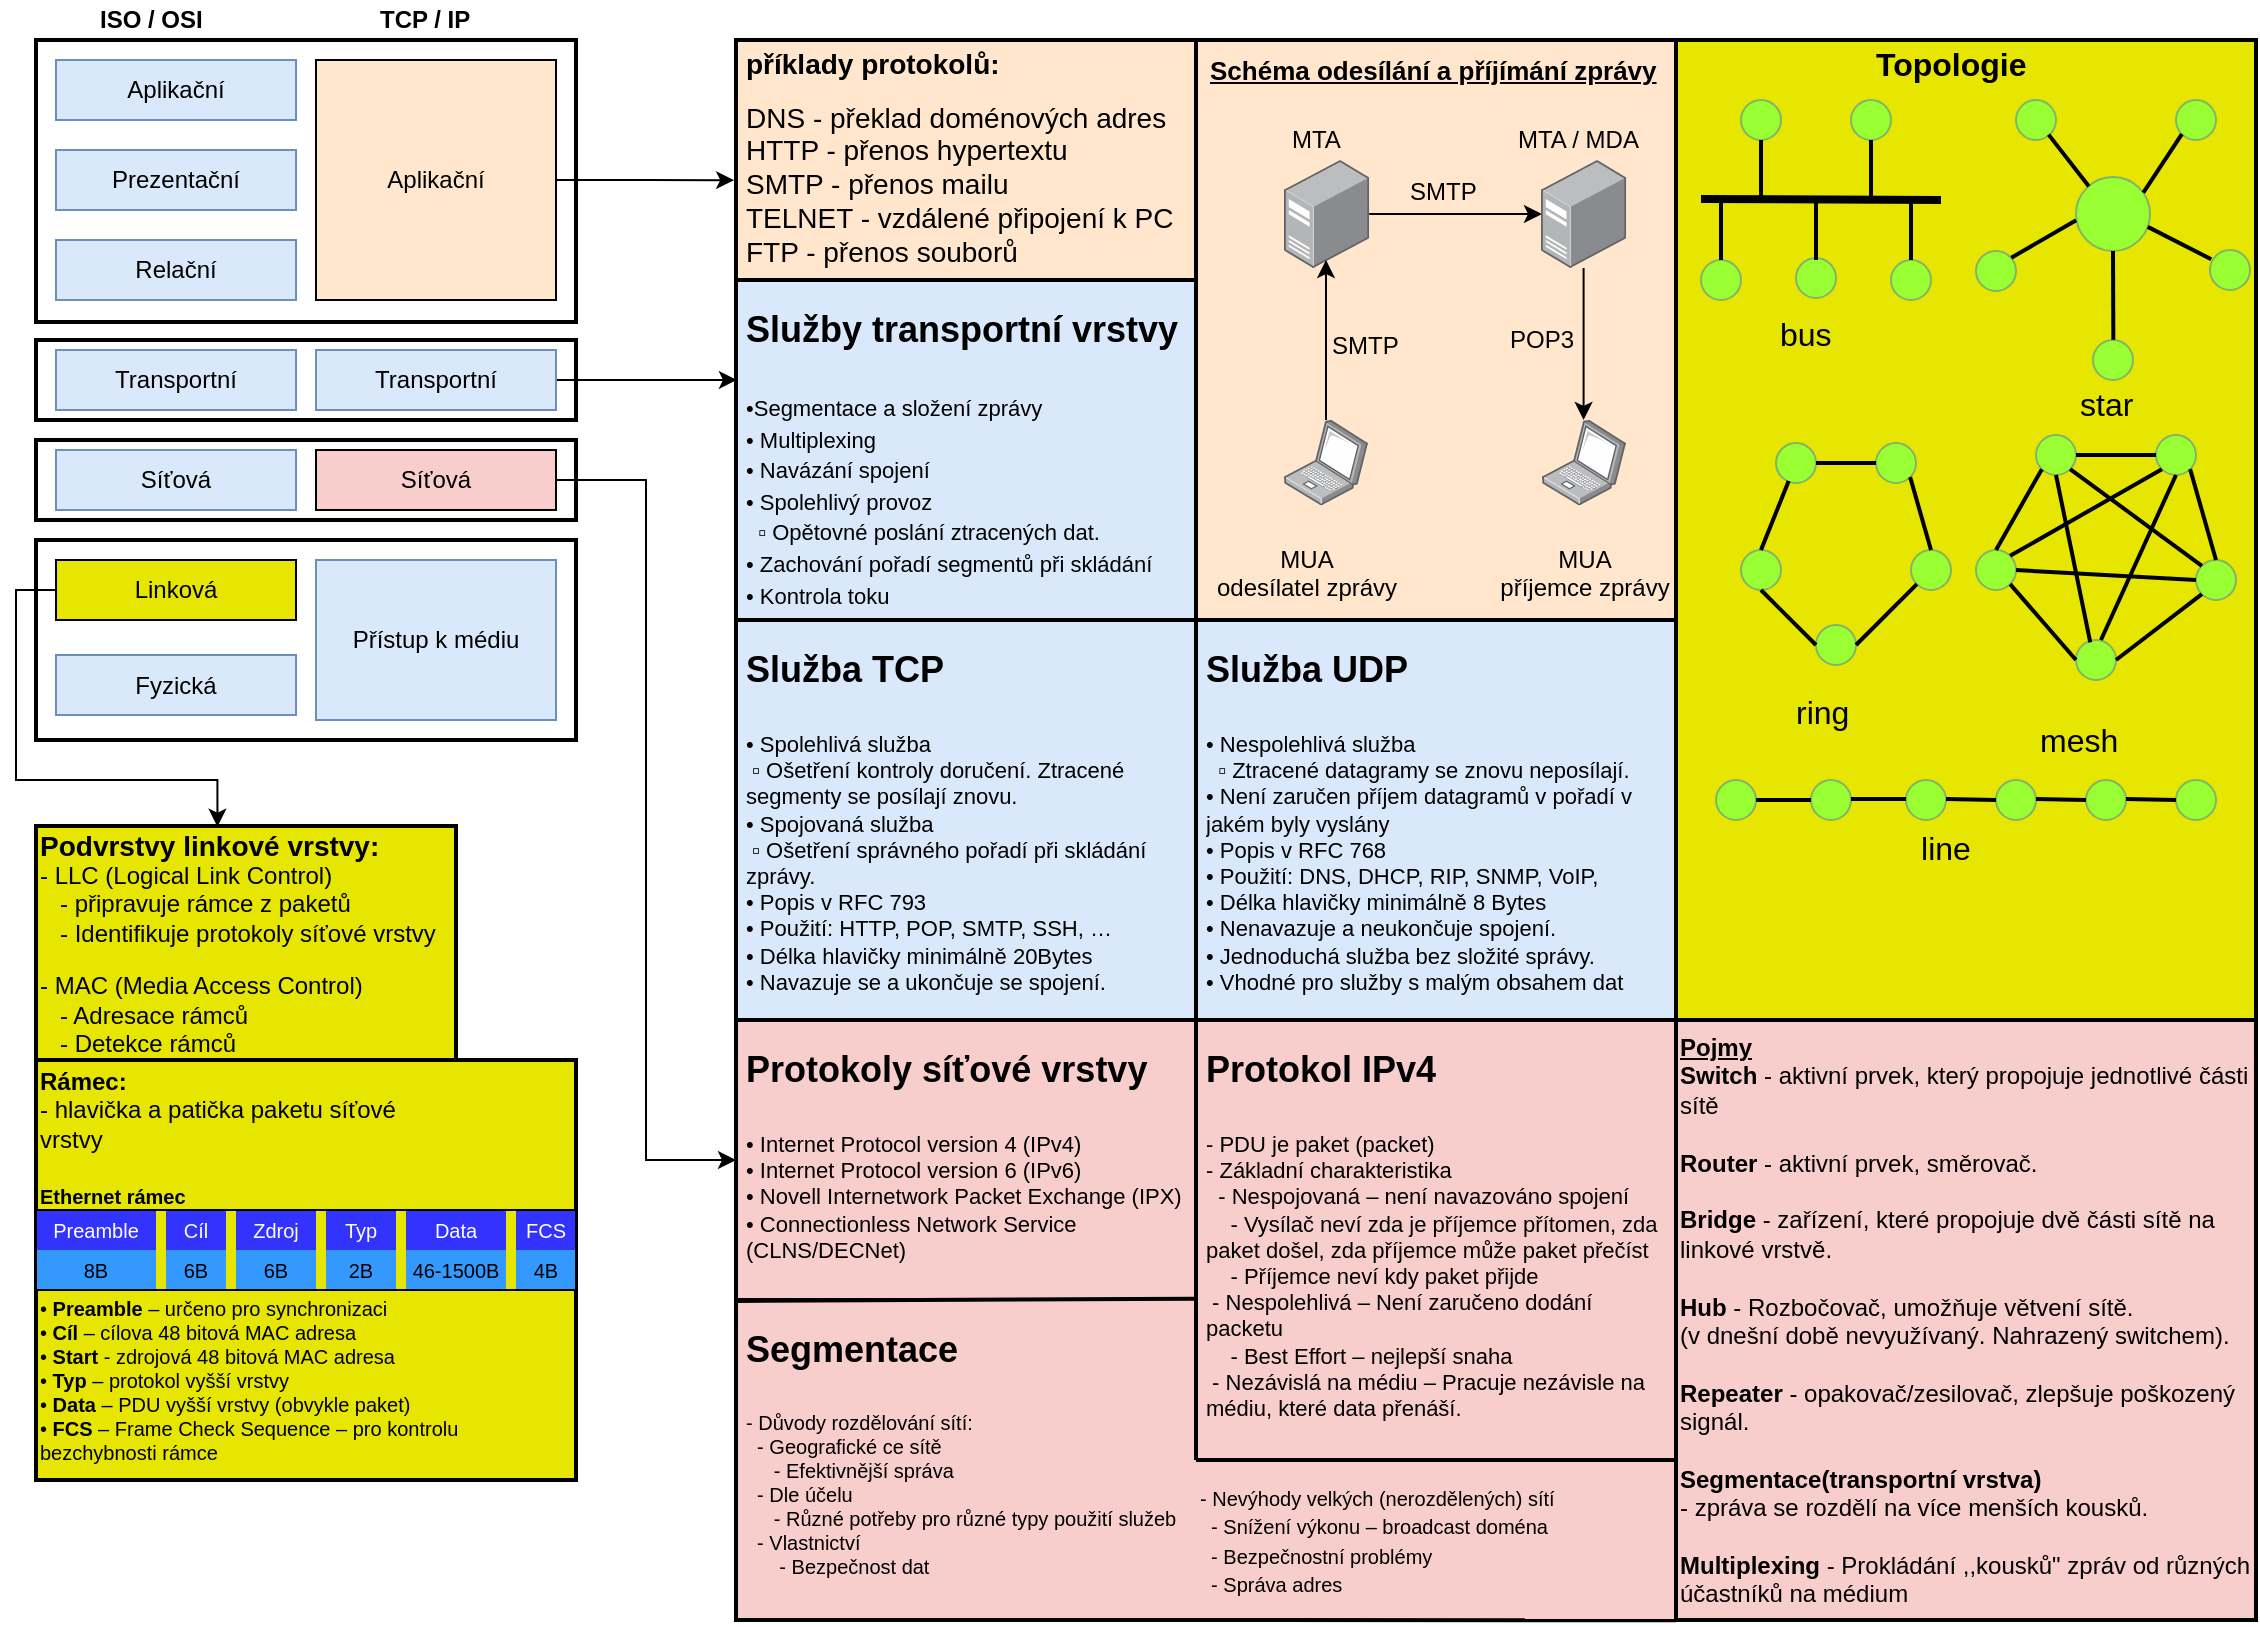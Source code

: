 <mxfile version="12.1.7" type="device" pages="1"><diagram id="GUEmbnqkwMbuv0pBnsmH" name="Stránka-"><mxGraphModel dx="1220" dy="709" grid="1" gridSize="10" guides="1" tooltips="1" connect="1" arrows="1" fold="1" page="1" pageScale="1" pageWidth="1169" pageHeight="827" math="0" shadow="0"><root><mxCell id="0"/><mxCell id="1" parent="0"/><mxCell id="NNBrW15zvNbKBurt4Bs_-18" value="" style="rounded=0;whiteSpace=wrap;html=1;strokeColor=#000000;strokeWidth=2;fillColor=#E6E600;" vertex="1" parent="1"><mxGeometry x="840" y="30" width="290" height="491" as="geometry"/></mxCell><mxCell id="S6g-B9lWkEZvEZVlnFZl-37" value="" style="rounded=0;whiteSpace=wrap;html=1;strokeColor=#000000;strokeWidth=2;fillColor=#E6E600;fontSize=10;" parent="1" vertex="1"><mxGeometry x="20" y="540" width="270" height="210" as="geometry"/></mxCell><mxCell id="ZsWZvN6Da6jZzS02S24m-30" value="" style="rounded=0;whiteSpace=wrap;html=1;strokeWidth=2;fillColor=#ffe6cc;strokeColor=#000000;" parent="1" vertex="1"><mxGeometry x="370" y="30" width="230" height="120" as="geometry"/></mxCell><mxCell id="4dQyVgH6aClkLPd8dDnE-18" value="" style="rounded=0;whiteSpace=wrap;html=1;glass=0;comic=0;fillColor=#ffe6cc;strokeWidth=2;strokeColor=#000000;" parent="1" vertex="1"><mxGeometry x="600" y="30" width="240" height="290" as="geometry"/></mxCell><mxCell id="ZsWZvN6Da6jZzS02S24m-13" value="" style="rounded=0;whiteSpace=wrap;html=1;fillColor=none;strokeWidth=2;glass=0;" parent="1" vertex="1"><mxGeometry x="20" y="30" width="270" height="141" as="geometry"/></mxCell><mxCell id="ZsWZvN6Da6jZzS02S24m-17" value="" style="rounded=0;whiteSpace=wrap;html=1;strokeWidth=2;fillColor=none;" parent="1" vertex="1"><mxGeometry x="20" y="280" width="270" height="100" as="geometry"/></mxCell><mxCell id="ZsWZvN6Da6jZzS02S24m-16" value="" style="rounded=0;whiteSpace=wrap;html=1;strokeWidth=2;fillColor=none;" parent="1" vertex="1"><mxGeometry x="20" y="230" width="270" height="40" as="geometry"/></mxCell><mxCell id="ZsWZvN6Da6jZzS02S24m-15" value="" style="rounded=0;whiteSpace=wrap;html=1;strokeWidth=2;fillColor=none;" parent="1" vertex="1"><mxGeometry x="20" y="180" width="270" height="40" as="geometry"/></mxCell><mxCell id="ZsWZvN6Da6jZzS02S24m-1" value="Aplikační" style="rounded=0;whiteSpace=wrap;html=1;fillColor=#DAE8FC;strokeColor=#6c8ebf;" parent="1" vertex="1"><mxGeometry x="30" y="40" width="120" height="30" as="geometry"/></mxCell><mxCell id="ZsWZvN6Da6jZzS02S24m-2" value="Prezentační" style="rounded=0;whiteSpace=wrap;html=1;fillColor=#DAE8FC;strokeColor=#6c8ebf;" parent="1" vertex="1"><mxGeometry x="30" y="85" width="120" height="30" as="geometry"/></mxCell><mxCell id="ZsWZvN6Da6jZzS02S24m-3" value="Relační" style="rounded=0;whiteSpace=wrap;html=1;fillColor=#DAE8FC;strokeColor=#6c8ebf;" parent="1" vertex="1"><mxGeometry x="30" y="130" width="120" height="30" as="geometry"/></mxCell><mxCell id="ZsWZvN6Da6jZzS02S24m-4" value="Transportní" style="rounded=0;whiteSpace=wrap;html=1;fillColor=#DAE8FC;strokeColor=#6c8ebf;" parent="1" vertex="1"><mxGeometry x="30" y="185" width="120" height="30" as="geometry"/></mxCell><mxCell id="ZsWZvN6Da6jZzS02S24m-5" value="Síťová" style="rounded=0;whiteSpace=wrap;html=1;fillColor=#DAE8FC;strokeColor=#6c8ebf;" parent="1" vertex="1"><mxGeometry x="30" y="235" width="120" height="30" as="geometry"/></mxCell><mxCell id="S6g-B9lWkEZvEZVlnFZl-38" style="edgeStyle=orthogonalEdgeStyle;rounded=0;orthogonalLoop=1;jettySize=auto;html=1;exitX=0;exitY=0.5;exitDx=0;exitDy=0;entryX=0.432;entryY=0.003;entryDx=0;entryDy=0;entryPerimeter=0;strokeWidth=1;fontSize=10;fontColor=#000000;" parent="1" source="ZsWZvN6Da6jZzS02S24m-6" target="S6g-B9lWkEZvEZVlnFZl-6" edge="1"><mxGeometry relative="1" as="geometry"><Array as="points"><mxPoint x="10" y="305"/><mxPoint x="10" y="400"/><mxPoint x="111" y="400"/></Array></mxGeometry></mxCell><mxCell id="ZsWZvN6Da6jZzS02S24m-6" value="Linková" style="rounded=0;whiteSpace=wrap;html=1;fillColor=#E6E600;strokeColor=#000000;" parent="1" vertex="1"><mxGeometry x="30" y="290" width="120" height="30" as="geometry"/></mxCell><mxCell id="ZsWZvN6Da6jZzS02S24m-7" value="Fyzická" style="rounded=0;whiteSpace=wrap;html=1;fillColor=#DAE8FC;strokeColor=#6c8ebf;" parent="1" vertex="1"><mxGeometry x="30" y="337.5" width="120" height="30" as="geometry"/></mxCell><mxCell id="4dQyVgH6aClkLPd8dDnE-21" style="edgeStyle=orthogonalEdgeStyle;rounded=0;orthogonalLoop=1;jettySize=auto;html=1;fontSize=13;entryX=-0.004;entryY=0.584;entryDx=0;entryDy=0;entryPerimeter=0;" parent="1" source="ZsWZvN6Da6jZzS02S24m-9" target="ZsWZvN6Da6jZzS02S24m-30" edge="1"><mxGeometry relative="1" as="geometry"><mxPoint x="369" y="93" as="targetPoint"/></mxGeometry></mxCell><mxCell id="ZsWZvN6Da6jZzS02S24m-9" value="Aplikační" style="rounded=0;whiteSpace=wrap;html=1;fillColor=#ffe6cc;strokeColor=#000000;" parent="1" vertex="1"><mxGeometry x="160" y="40" width="120" height="120" as="geometry"/></mxCell><mxCell id="4dQyVgH6aClkLPd8dDnE-23" style="edgeStyle=orthogonalEdgeStyle;rounded=0;orthogonalLoop=1;jettySize=auto;html=1;entryX=0.002;entryY=0.294;entryDx=0;entryDy=0;entryPerimeter=0;fontSize=13;" parent="1" source="ZsWZvN6Da6jZzS02S24m-10" target="4dQyVgH6aClkLPd8dDnE-22" edge="1"><mxGeometry relative="1" as="geometry"/></mxCell><mxCell id="ZsWZvN6Da6jZzS02S24m-10" value="Transportní" style="rounded=0;whiteSpace=wrap;html=1;fillColor=#DAE8FC;strokeColor=#6c8ebf;glass=0;comic=0;" parent="1" vertex="1"><mxGeometry x="160" y="185" width="120" height="30" as="geometry"/></mxCell><mxCell id="4dQyVgH6aClkLPd8dDnE-29" style="edgeStyle=orthogonalEdgeStyle;rounded=0;orthogonalLoop=1;jettySize=auto;html=1;fontSize=13;entryX=0;entryY=0.5;entryDx=0;entryDy=0;" parent="1" source="ZsWZvN6Da6jZzS02S24m-11" target="4dQyVgH6aClkLPd8dDnE-28" edge="1"><mxGeometry relative="1" as="geometry"><mxPoint x="340" y="611" as="targetPoint"/></mxGeometry></mxCell><mxCell id="ZsWZvN6Da6jZzS02S24m-11" value="Síťová" style="rounded=0;whiteSpace=wrap;html=1;fillColor=#f8cecc;strokeColor=#000000;" parent="1" vertex="1"><mxGeometry x="160" y="235" width="120" height="30" as="geometry"/></mxCell><mxCell id="ZsWZvN6Da6jZzS02S24m-12" value="Přístup k médiu" style="rounded=0;whiteSpace=wrap;html=1;fillColor=#DAE8FC;strokeColor=#6c8ebf;" parent="1" vertex="1"><mxGeometry x="160" y="290" width="120" height="80" as="geometry"/></mxCell><mxCell id="ZsWZvN6Da6jZzS02S24m-14" value="ISO / OSI" style="text;html=1;resizable=0;points=[];autosize=1;align=left;verticalAlign=top;spacingTop=-4;fontStyle=1" parent="1" vertex="1"><mxGeometry x="50" y="10" width="70" height="20" as="geometry"/></mxCell><mxCell id="ZsWZvN6Da6jZzS02S24m-18" value="TCP / IP" style="text;html=1;resizable=0;points=[];autosize=1;align=left;verticalAlign=top;spacingTop=-4;fontStyle=1" parent="1" vertex="1"><mxGeometry x="190" y="10" width="60" height="20" as="geometry"/></mxCell><mxCell id="4dQyVgH6aClkLPd8dDnE-1" value="" style="points=[];aspect=fixed;html=1;align=center;shadow=0;dashed=0;image;image=img/lib/allied_telesis/computer_and_terminals/Laptop.svg;rounded=0;glass=0;comic=0;" parent="1" vertex="1"><mxGeometry x="773" y="220" width="42" height="42.6" as="geometry"/></mxCell><mxCell id="4dQyVgH6aClkLPd8dDnE-11" style="edgeStyle=orthogonalEdgeStyle;rounded=0;orthogonalLoop=1;jettySize=auto;html=1;entryX=0.011;entryY=0.5;entryDx=0;entryDy=0;entryPerimeter=0;" parent="1" source="4dQyVgH6aClkLPd8dDnE-2" target="4dQyVgH6aClkLPd8dDnE-3" edge="1"><mxGeometry relative="1" as="geometry"/></mxCell><mxCell id="4dQyVgH6aClkLPd8dDnE-2" value="" style="points=[];aspect=fixed;html=1;align=center;shadow=0;dashed=0;image;image=img/lib/allied_telesis/computer_and_terminals/Server_Desktop.svg;rounded=0;glass=0;comic=0;" parent="1" vertex="1"><mxGeometry x="644" y="90" width="42.6" height="54" as="geometry"/></mxCell><mxCell id="4dQyVgH6aClkLPd8dDnE-12" style="edgeStyle=orthogonalEdgeStyle;rounded=0;orthogonalLoop=1;jettySize=auto;html=1;entryX=0.495;entryY=0;entryDx=0;entryDy=0;entryPerimeter=0;" parent="1" source="4dQyVgH6aClkLPd8dDnE-3" target="4dQyVgH6aClkLPd8dDnE-1" edge="1"><mxGeometry relative="1" as="geometry"/></mxCell><mxCell id="4dQyVgH6aClkLPd8dDnE-3" value="" style="points=[];aspect=fixed;html=1;align=center;shadow=0;dashed=0;image;image=img/lib/allied_telesis/computer_and_terminals/Server_Desktop.svg;rounded=0;glass=0;comic=0;" parent="1" vertex="1"><mxGeometry x="772.5" y="90" width="42.6" height="54" as="geometry"/></mxCell><mxCell id="4dQyVgH6aClkLPd8dDnE-10" style="edgeStyle=orthogonalEdgeStyle;rounded=0;orthogonalLoop=1;jettySize=auto;html=1;" parent="1" source="4dQyVgH6aClkLPd8dDnE-4" edge="1"><mxGeometry relative="1" as="geometry"><mxPoint x="665" y="140" as="targetPoint"/></mxGeometry></mxCell><mxCell id="4dQyVgH6aClkLPd8dDnE-4" value="" style="points=[];aspect=fixed;html=1;align=center;shadow=0;dashed=0;image;image=img/lib/allied_telesis/computer_and_terminals/Laptop.svg;rounded=0;glass=0;comic=0;" parent="1" vertex="1"><mxGeometry x="644" y="220" width="42" height="42.6" as="geometry"/></mxCell><mxCell id="4dQyVgH6aClkLPd8dDnE-5" value="MUA&lt;br&gt;odesílatel zprávy" style="text;html=1;resizable=0;points=[];autosize=1;align=center;verticalAlign=top;spacingTop=-4;" parent="1" vertex="1"><mxGeometry x="600" y="280" width="110" height="30" as="geometry"/></mxCell><mxCell id="4dQyVgH6aClkLPd8dDnE-6" value="MUA&lt;br&gt;příjemce zprávy" style="text;html=1;resizable=0;points=[];autosize=1;align=center;verticalAlign=top;spacingTop=-4;" parent="1" vertex="1"><mxGeometry x="744" y="280" width="100" height="30" as="geometry"/></mxCell><mxCell id="4dQyVgH6aClkLPd8dDnE-13" value="SMTP" style="text;html=1;resizable=0;points=[];autosize=1;align=left;verticalAlign=top;spacingTop=-4;" parent="1" vertex="1"><mxGeometry x="665.5" y="172.5" width="50" height="20" as="geometry"/></mxCell><mxCell id="4dQyVgH6aClkLPd8dDnE-14" value="SMTP" style="text;html=1;resizable=0;points=[];autosize=1;align=left;verticalAlign=top;spacingTop=-4;" parent="1" vertex="1"><mxGeometry x="704.5" y="96" width="50" height="20" as="geometry"/></mxCell><mxCell id="4dQyVgH6aClkLPd8dDnE-15" value="POP3" style="text;html=1;resizable=0;points=[];autosize=1;align=left;verticalAlign=top;spacingTop=-4;" parent="1" vertex="1"><mxGeometry x="754.5" y="170" width="50" height="20" as="geometry"/></mxCell><mxCell id="4dQyVgH6aClkLPd8dDnE-16" value="MTA" style="text;html=1;resizable=0;points=[];autosize=1;align=left;verticalAlign=top;spacingTop=-4;" parent="1" vertex="1"><mxGeometry x="646" y="70" width="40" height="20" as="geometry"/></mxCell><mxCell id="4dQyVgH6aClkLPd8dDnE-17" value="MTA / MDA" style="text;html=1;resizable=0;points=[];autosize=1;align=left;verticalAlign=top;spacingTop=-4;" parent="1" vertex="1"><mxGeometry x="759" y="70" width="80" height="20" as="geometry"/></mxCell><mxCell id="4dQyVgH6aClkLPd8dDnE-19" value="Schéma odesílání a příjímání zprávy" style="text;html=1;resizable=0;points=[];autosize=1;align=left;verticalAlign=top;spacingTop=-4;fontStyle=5;fontSize=13;" parent="1" vertex="1"><mxGeometry x="605" y="35" width="210" height="20" as="geometry"/></mxCell><mxCell id="4dQyVgH6aClkLPd8dDnE-22" value="&lt;h1&gt;&lt;font style=&quot;font-size: 18px&quot;&gt;Služby transportní vrstvy&lt;/font&gt;&lt;/h1&gt;&lt;font style=&quot;font-size: 11px&quot;&gt;•&lt;span&gt;Segmentace a složení zprávy&lt;br&gt;• Multiplexing&lt;br&gt;• Navázání spojení&lt;br&gt;• Spolehlivý provoz&lt;br&gt;&amp;nbsp; ▫ Opětovné poslání ztracených dat.&lt;br&gt;• Zachování pořadí segmentů při skládání&lt;br&gt;• Kontrola toku&lt;/span&gt;&lt;/font&gt;" style="text;html=1;strokeColor=#000000;fillColor=#dae8fc;spacing=5;spacingTop=-20;whiteSpace=wrap;overflow=hidden;rounded=0;glass=0;comic=0;fontSize=13;strokeWidth=2;" parent="1" vertex="1"><mxGeometry x="370" y="150" width="230" height="170" as="geometry"/></mxCell><mxCell id="4dQyVgH6aClkLPd8dDnE-26" value="&lt;h1&gt;&lt;font style=&quot;font-size: 18px&quot;&gt;Služba TCP&lt;/font&gt;&lt;/h1&gt;&lt;p style=&quot;font-size: 11px&quot;&gt;• Spolehlivá služba&lt;br&gt;&amp;nbsp;▫ Ošetření kontroly doručení. Ztracené segmenty se posílají znovu.&lt;br&gt;• Spojovaná služba&lt;br&gt;&amp;nbsp;▫ Ošetření správného pořadí při skládání zprávy.&lt;br&gt;• Popis v RFC 793&lt;br&gt;•&amp;nbsp;Použití: HTTP, POP, SMTP, SSH, …&lt;br&gt;• Délka hlavičky minimálně 20Bytes&lt;br&gt;• Navazuje se a ukončuje se spojení.&lt;/p&gt;" style="text;html=1;strokeColor=#000000;fillColor=#dae8fc;spacing=5;spacingTop=-20;whiteSpace=wrap;overflow=hidden;rounded=0;glass=0;comic=0;fontSize=13;strokeWidth=2;" parent="1" vertex="1"><mxGeometry x="370" y="320" width="230" height="200" as="geometry"/></mxCell><mxCell id="4dQyVgH6aClkLPd8dDnE-27" value="&lt;h1&gt;&lt;font style=&quot;font-size: 18px&quot;&gt;Služba UDP&lt;/font&gt;&lt;/h1&gt;&lt;p style=&quot;font-size: 11px&quot;&gt;• Nespolehlivá služba&lt;br&gt;&amp;nbsp; ▫ Ztracené datagramy se znovu neposílají.&lt;br&gt;• Není zaručen příjem datagramů v pořadí v jakém byly vyslány&lt;br&gt;• Popis v RFC 768&lt;br&gt;• Použití: DNS, DHCP, RIP, SNMP, VoIP,&lt;br&gt;• Délka hlavičky minimálně 8 Bytes&lt;br&gt;• Nenavazuje a neukončuje spojení.&lt;br&gt;• Jednoduchá služba bez složité správy.&lt;br&gt;• Vhodné pro služby s malým obsahem dat&lt;/p&gt;" style="text;html=1;strokeColor=#000000;fillColor=#dae8fc;spacing=5;spacingTop=-20;whiteSpace=wrap;overflow=hidden;rounded=0;glass=0;comic=0;fontSize=13;strokeWidth=2;" parent="1" vertex="1"><mxGeometry x="600" y="320" width="240" height="200" as="geometry"/></mxCell><mxCell id="ZsWZvN6Da6jZzS02S24m-34" value="&lt;h1 style=&quot;font-size: 14px&quot;&gt;&lt;font style=&quot;font-size: 14px&quot;&gt;příklady protokolů:&lt;/font&gt;&lt;/h1&gt;&lt;div style=&quot;font-size: 14px&quot;&gt;&lt;font style=&quot;font-size: 14px&quot;&gt;DNS - překlad doménových adres&lt;/font&gt;&lt;/div&gt;&lt;div style=&quot;font-size: 14px&quot;&gt;&lt;font style=&quot;font-size: 14px&quot;&gt;HTTP - přenos hypertextu&lt;/font&gt;&lt;/div&gt;&lt;div style=&quot;font-size: 14px&quot;&gt;&lt;font style=&quot;font-size: 14px&quot;&gt;SMTP - přenos mailu&lt;/font&gt;&lt;/div&gt;&lt;div style=&quot;font-size: 14px&quot;&gt;&lt;font style=&quot;font-size: 14px&quot;&gt;TELNET - vzdálené připojení k PC&lt;/font&gt;&lt;/div&gt;&lt;div style=&quot;font-size: 14px&quot;&gt;&lt;font style=&quot;font-size: 14px&quot;&gt;FTP - přenos souborů&lt;/font&gt;&lt;/div&gt;" style="text;html=1;strokeColor=none;fillColor=none;spacing=5;spacingTop=-20;whiteSpace=wrap;overflow=hidden;rounded=0;align=left;glass=0;" parent="1" vertex="1"><mxGeometry x="370" y="35" width="230" height="116" as="geometry"/></mxCell><mxCell id="4dQyVgH6aClkLPd8dDnE-28" value="&lt;h1&gt;&lt;font style=&quot;font-size: 18px&quot;&gt;Protokoly síťové vrstvy&lt;/font&gt;&lt;span style=&quot;font-size: 25px&quot;&gt;&amp;nbsp;&lt;/span&gt;&lt;/h1&gt;&lt;div style=&quot;font-size: 11px&quot;&gt;• Internet Protocol version 4 (IPv4)&lt;br&gt;• Internet Protocol version 6 (IPv6)&lt;br&gt;• Novell Internetwork Packet Exchange (IPX)&lt;br&gt;• Connectionless Network Service&lt;br&gt;(CLNS/DECNet)&lt;br&gt;&lt;/div&gt;" style="text;html=1;strokeColor=#000000;fillColor=#f8cecc;spacing=5;spacingTop=-20;whiteSpace=wrap;overflow=hidden;rounded=0;glass=0;comic=0;fontSize=13;perimeter=rectanglePerimeter;strokeWidth=2;" parent="1" vertex="1"><mxGeometry x="370" y="520" width="230" height="140" as="geometry"/></mxCell><mxCell id="4dQyVgH6aClkLPd8dDnE-30" value="&lt;h1&gt;&lt;font style=&quot;font-size: 18px&quot;&gt;Protokol IPv4&lt;/font&gt;&lt;/h1&gt;&lt;p style=&quot;font-size: 11px&quot;&gt;- PDU je paket (packet)&lt;br&gt;- Základní charakteristika&lt;br&gt;&amp;nbsp; - Nespojovaná – není navazováno spojení&lt;br&gt;&amp;nbsp; &amp;nbsp; - Vysílač neví zda je příjemce přítomen, zda paket došel, zda příjemce může paket přečíst&lt;br&gt;&amp;nbsp; &amp;nbsp; - Příjemce neví kdy paket přijde&lt;br&gt;&amp;nbsp;- Nespolehlivá – Není zaručeno dodání packetu&lt;br&gt;&amp;nbsp; &amp;nbsp; - Best Effort – nejlepší snaha&lt;br&gt;&amp;nbsp;- Nezávislá na médiu – Pracuje nezávisle na médiu, které data přenáší. &lt;/p&gt;" style="text;html=1;strokeColor=#000000;fillColor=#f8cecc;spacing=5;spacingTop=-20;whiteSpace=wrap;overflow=hidden;rounded=0;glass=0;comic=0;fontSize=13;strokeWidth=2;" parent="1" vertex="1"><mxGeometry x="600" y="520" width="240" height="220" as="geometry"/></mxCell><mxCell id="KOIne3egGH_IfFTCe9iL-1" value="&lt;h1&gt;&lt;font style=&quot;font-size: 18px&quot;&gt;Segmentace&lt;/font&gt;&lt;/h1&gt;&lt;p style=&quot;font-size: 10px&quot;&gt;- Důvody rozdělování sítí:&lt;br&gt;&amp;nbsp; - Geografické ce sítě&lt;br&gt;&amp;nbsp; &amp;nbsp; &amp;nbsp;- Efektivnější správa&lt;br&gt;&amp;nbsp; - Dle účelu&lt;br&gt;&amp;nbsp; &amp;nbsp; &amp;nbsp;- Různé potřeby pro různé typy použití služeb&lt;br&gt;&amp;nbsp; - Vlastnictví&lt;br&gt;&amp;nbsp; &amp;nbsp; &amp;nbsp; - Bezpečnost dat&lt;br&gt;&lt;/p&gt;" style="text;html=1;strokeColor=none;fillColor=#f8cecc;spacing=5;spacingTop=-20;whiteSpace=wrap;overflow=hidden;rounded=0;strokeWidth=2;fontSize=13;glass=0;" parent="1" vertex="1"><mxGeometry x="370" y="660" width="230" height="160" as="geometry"/></mxCell><mxCell id="KOIne3egGH_IfFTCe9iL-2" value="&lt;font style=&quot;font-size: 10px&quot;&gt;- Nevýhody velkých (nerozdělených) sítí&lt;br&gt;&amp;nbsp; - Snížení výkonu – broadcast doména&lt;br&gt;&amp;nbsp; - Bezpečnostní problémy&lt;br&gt;&amp;nbsp; - Správa adres&lt;/font&gt;" style="text;html=1;strokeColor=none;fillColor=#f8cecc;align=left;verticalAlign=middle;whiteSpace=wrap;rounded=0;strokeWidth=2;" parent="1" vertex="1"><mxGeometry x="600" y="740" width="240" height="80" as="geometry"/></mxCell><mxCell id="S6g-B9lWkEZvEZVlnFZl-6" value="&lt;p style=&quot;line-height: 120%&quot;&gt;&lt;b&gt;&lt;font style=&quot;font-size: 14px&quot;&gt;Podvrstvy linkové vrstvy:&lt;/font&gt;&lt;/b&gt;&lt;br&gt;- LLC (Logical Link Control)&lt;br&gt;&amp;nbsp; &amp;nbsp;- připravuje rámce z paketů&lt;br&gt;&amp;nbsp; &amp;nbsp;- Identifikuje protokoly síťové vrstvy&lt;/p&gt;&lt;p style=&quot;line-height: 120%&quot;&gt;- MAC (Media Access Control)&lt;br&gt;&amp;nbsp; &amp;nbsp;- Adresace rámců&lt;br&gt;&amp;nbsp; &amp;nbsp;- Detekce rámců&lt;/p&gt;" style="text;html=1;strokeColor=#000000;fillColor=#E6E600;align=left;verticalAlign=middle;whiteSpace=wrap;rounded=0;strokeWidth=2;" parent="1" vertex="1"><mxGeometry x="20" y="423" width="210" height="117" as="geometry"/></mxCell><mxCell id="S6g-B9lWkEZvEZVlnFZl-7" value="&lt;b&gt;Rámec:&lt;/b&gt;&lt;br&gt;- hlavička a patička paketu síťové vrstvy" style="text;html=1;strokeColor=none;fillColor=none;align=left;verticalAlign=middle;whiteSpace=wrap;rounded=0;strokeWidth=2;" parent="1" vertex="1"><mxGeometry x="20" y="540" width="210" height="50" as="geometry"/></mxCell><mxCell id="S6g-B9lWkEZvEZVlnFZl-10" value="" style="endArrow=none;html=1;strokeWidth=2;entryX=1.001;entryY=-0.004;entryDx=0;entryDy=0;entryPerimeter=0;exitX=0.002;exitY=0.003;exitDx=0;exitDy=0;exitPerimeter=0;" parent="1" source="KOIne3egGH_IfFTCe9iL-1" target="KOIne3egGH_IfFTCe9iL-1" edge="1"><mxGeometry width="50" height="50" relative="1" as="geometry"><mxPoint x="440" y="700" as="sourcePoint"/><mxPoint x="490" y="650" as="targetPoint"/><Array as="points"/></mxGeometry></mxCell><mxCell id="S6g-B9lWkEZvEZVlnFZl-11" value="" style="endArrow=none;html=1;strokeWidth=2;" parent="1" edge="1"><mxGeometry width="50" height="50" relative="1" as="geometry"><mxPoint x="370" y="820" as="sourcePoint"/><mxPoint x="370" y="660" as="targetPoint"/></mxGeometry></mxCell><mxCell id="S6g-B9lWkEZvEZVlnFZl-12" value="" style="endArrow=none;html=1;strokeWidth=2;entryX=1;entryY=1.001;entryDx=0;entryDy=0;entryPerimeter=0;" parent="1" target="KOIne3egGH_IfFTCe9iL-2" edge="1"><mxGeometry width="50" height="50" relative="1" as="geometry"><mxPoint x="369" y="820" as="sourcePoint"/><mxPoint x="520" y="800" as="targetPoint"/></mxGeometry></mxCell><mxCell id="S6g-B9lWkEZvEZVlnFZl-13" value="" style="endArrow=none;html=1;strokeWidth=2;" parent="1" edge="1"><mxGeometry width="50" height="50" relative="1" as="geometry"><mxPoint x="840" y="820" as="sourcePoint"/><mxPoint x="840" y="739" as="targetPoint"/></mxGeometry></mxCell><mxCell id="S6g-B9lWkEZvEZVlnFZl-14" value="" style="endArrow=none;html=1;strokeWidth=2;exitX=1;exitY=0.5;exitDx=0;exitDy=0;" parent="1" source="KOIne3egGH_IfFTCe9iL-1" edge="1"><mxGeometry width="50" height="50" relative="1" as="geometry"><mxPoint x="680" y="780" as="sourcePoint"/><mxPoint x="839" y="740" as="targetPoint"/></mxGeometry></mxCell><mxCell id="S6g-B9lWkEZvEZVlnFZl-15" value="" style="endArrow=none;html=1;strokeWidth=2;entryX=1;entryY=0.5;entryDx=0;entryDy=0;" parent="1" target="KOIne3egGH_IfFTCe9iL-1" edge="1"><mxGeometry width="50" height="50" relative="1" as="geometry"><mxPoint x="600" y="659" as="sourcePoint"/><mxPoint x="500" y="840" as="targetPoint"/></mxGeometry></mxCell><mxCell id="S6g-B9lWkEZvEZVlnFZl-16" value="Preamble" style="rounded=0;whiteSpace=wrap;html=1;strokeColor=none;strokeWidth=2;fillColor=#3333FF;fontColor=#FFFFFF;fontSize=10;" parent="1" vertex="1"><mxGeometry x="20" y="615" width="60" height="20" as="geometry"/></mxCell><mxCell id="S6g-B9lWkEZvEZVlnFZl-20" value="Cíl" style="rounded=0;whiteSpace=wrap;html=1;strokeColor=none;strokeWidth=2;fillColor=#3333FF;fontColor=#FFFFFF;fontSize=10;" parent="1" vertex="1"><mxGeometry x="85" y="615" width="30" height="20" as="geometry"/></mxCell><mxCell id="S6g-B9lWkEZvEZVlnFZl-21" value="Zdroj" style="rounded=0;whiteSpace=wrap;html=1;strokeColor=none;strokeWidth=2;fillColor=#3333FF;fontColor=#FFFFFF;fontSize=10;" parent="1" vertex="1"><mxGeometry x="120" y="615" width="40" height="20" as="geometry"/></mxCell><mxCell id="S6g-B9lWkEZvEZVlnFZl-22" value="&lt;font color=&quot;#ffffff&quot; style=&quot;font-size: 10px;&quot;&gt;Typ&lt;/font&gt;" style="rounded=0;whiteSpace=wrap;html=1;strokeColor=none;strokeWidth=2;fillColor=#3333FF;fontSize=10;" parent="1" vertex="1"><mxGeometry x="165" y="615" width="35" height="20" as="geometry"/></mxCell><mxCell id="S6g-B9lWkEZvEZVlnFZl-23" value="Data" style="rounded=0;whiteSpace=wrap;html=1;strokeColor=none;strokeWidth=2;fillColor=#3333FF;fontColor=#FFFFFF;fontSize=10;" parent="1" vertex="1"><mxGeometry x="205" y="615" width="50" height="20" as="geometry"/></mxCell><mxCell id="S6g-B9lWkEZvEZVlnFZl-24" value="FCS" style="rounded=0;whiteSpace=wrap;html=1;strokeColor=none;strokeWidth=2;fillColor=#3333FF;fontColor=#FFFFFF;fontSize=10;" parent="1" vertex="1"><mxGeometry x="260" y="615" width="30" height="20" as="geometry"/></mxCell><mxCell id="S6g-B9lWkEZvEZVlnFZl-25" value="8B" style="rounded=0;whiteSpace=wrap;html=1;strokeColor=none;strokeWidth=2;fillColor=#3399FF;fontSize=10;fontColor=#000000;" parent="1" vertex="1"><mxGeometry x="20" y="635" width="60" height="20" as="geometry"/></mxCell><mxCell id="S6g-B9lWkEZvEZVlnFZl-27" value="6B" style="rounded=0;whiteSpace=wrap;html=1;strokeColor=none;strokeWidth=2;fillColor=#3399FF;fontColor=#000000;fontSize=10;" parent="1" vertex="1"><mxGeometry x="85" y="635" width="30" height="20" as="geometry"/></mxCell><mxCell id="S6g-B9lWkEZvEZVlnFZl-28" value="6B" style="rounded=0;whiteSpace=wrap;html=1;strokeColor=none;strokeWidth=2;fillColor=#3399FF;fontColor=#000000;fontSize=10;" parent="1" vertex="1"><mxGeometry x="120" y="635" width="40" height="20" as="geometry"/></mxCell><mxCell id="S6g-B9lWkEZvEZVlnFZl-29" value="2B" style="rounded=0;whiteSpace=wrap;html=1;strokeColor=none;strokeWidth=2;fillColor=#3399FF;fontSize=10;fontColor=#000000;" parent="1" vertex="1"><mxGeometry x="165" y="635" width="35" height="20" as="geometry"/></mxCell><mxCell id="S6g-B9lWkEZvEZVlnFZl-30" value="46-1500B" style="rounded=0;whiteSpace=wrap;html=1;strokeColor=none;strokeWidth=2;fillColor=#3399FF;fontColor=#000000;fontSize=10;" parent="1" vertex="1"><mxGeometry x="205" y="635" width="50" height="20" as="geometry"/></mxCell><mxCell id="S6g-B9lWkEZvEZVlnFZl-31" value="4B" style="rounded=0;whiteSpace=wrap;html=1;strokeColor=none;strokeWidth=2;fillColor=#3399FF;fontColor=#000000;fontSize=10;" parent="1" vertex="1"><mxGeometry x="260" y="635" width="30" height="20" as="geometry"/></mxCell><mxCell id="S6g-B9lWkEZvEZVlnFZl-34" value="" style="rounded=0;whiteSpace=wrap;html=1;strokeColor=#000000;strokeWidth=1;fillColor=none;fontSize=10;fontColor=#000000;" parent="1" vertex="1"><mxGeometry x="20" y="615" width="270" height="40" as="geometry"/></mxCell><mxCell id="S6g-B9lWkEZvEZVlnFZl-35" value="Ethernet rámec" style="text;html=1;resizable=0;points=[];autosize=1;align=left;verticalAlign=top;spacingTop=-4;fontSize=10;fontColor=#000000;fontStyle=1" parent="1" vertex="1"><mxGeometry x="20" y="600" width="80" height="10" as="geometry"/></mxCell><mxCell id="S6g-B9lWkEZvEZVlnFZl-39" value="• &lt;b&gt;Preamble&lt;/b&gt; – určeno pro synchronizaci&lt;br&gt;• &lt;b&gt;Cíl&lt;/b&gt; – cílova 48 bitová MAC adresa&lt;br&gt;• &lt;b&gt;Start&lt;/b&gt; - zdrojová 48 bitová MAC adresa&lt;br&gt;• &lt;b&gt;Typ&lt;/b&gt; – protokol vyšší vrstvy&lt;br&gt;• &lt;b&gt;Data&lt;/b&gt; – PDU vyšší vrstvy (obvykle paket)&lt;br&gt;• &lt;b&gt;FCS&lt;/b&gt; – Frame Check Sequence – pro kontrolu bezchybnosti rámce" style="text;html=1;strokeColor=none;fillColor=none;align=left;verticalAlign=middle;whiteSpace=wrap;rounded=0;fontSize=10;fontColor=#000000;" parent="1" vertex="1"><mxGeometry x="20" y="655" width="260" height="90" as="geometry"/></mxCell><mxCell id="NNBrW15zvNbKBurt4Bs_-2" value="&lt;u&gt;&lt;b&gt;Pojmy&lt;/b&gt;&lt;/u&gt;&lt;br&gt;&lt;b&gt;Switch&lt;/b&gt; - aktivní prvek, který propojuje jednotlivé části &lt;br&gt;sítě&lt;br&gt;&lt;b&gt;&lt;br&gt;Router &lt;/b&gt;- aktivní prvek, směrovač.&lt;br&gt;&lt;b&gt;&lt;br&gt;Bridge &lt;/b&gt;- zařízení, které propojuje dvě části sítě na &lt;br&gt;linkové vrstvě.&lt;br&gt;&lt;b&gt;&lt;br&gt;Hub &lt;/b&gt;- Rozbočovač, umožňuje větvení sítě. &lt;br&gt;(v dnešní době nevyužívaný. Nahrazený switchem).&lt;br&gt;&lt;b&gt;&lt;br&gt;Repeater &lt;/b&gt;- opakovač/zesilovač, zlepšuje poškozený &lt;br&gt;signál.&lt;br&gt;&lt;b&gt;&lt;br&gt;Segmentace(transportní vrstva)&lt;/b&gt;&lt;br&gt;- zpráva se rozdělí na více menších kousků.&lt;br&gt;&lt;b&gt;&lt;br&gt;Multiplexing&lt;/b&gt; - Prokládání ,,kousků&quot; zpráv od různých &lt;br&gt;účastníků na médium" style="text;html=1;strokeWidth=2;strokeColor=#000000;fillColor=#f8cecc;" vertex="1" parent="1"><mxGeometry x="840" y="520" width="290" height="300" as="geometry"/></mxCell><mxCell id="NNBrW15zvNbKBurt4Bs_-4" value="" style="ellipse;whiteSpace=wrap;html=1;aspect=fixed;strokeColor=#82b366;strokeWidth=1;fillColor=#99FF33;" vertex="1" parent="1"><mxGeometry x="872.5" y="60" width="20" height="20" as="geometry"/></mxCell><mxCell id="NNBrW15zvNbKBurt4Bs_-5" value="" style="ellipse;whiteSpace=wrap;html=1;aspect=fixed;strokeColor=#82b366;strokeWidth=1;fillColor=#99FF33;" vertex="1" parent="1"><mxGeometry x="927.5" y="60" width="20" height="20" as="geometry"/></mxCell><mxCell id="NNBrW15zvNbKBurt4Bs_-6" value="" style="ellipse;whiteSpace=wrap;html=1;aspect=fixed;strokeColor=#82b366;strokeWidth=1;fillColor=#99FF33;" vertex="1" parent="1"><mxGeometry x="852.5" y="140" width="20" height="20" as="geometry"/></mxCell><mxCell id="NNBrW15zvNbKBurt4Bs_-7" value="" style="ellipse;whiteSpace=wrap;html=1;aspect=fixed;strokeColor=#82b366;strokeWidth=1;fillColor=#99FF33;" vertex="1" parent="1"><mxGeometry x="900" y="139" width="20" height="20" as="geometry"/></mxCell><mxCell id="NNBrW15zvNbKBurt4Bs_-8" value="" style="ellipse;whiteSpace=wrap;html=1;aspect=fixed;strokeColor=#82b366;strokeWidth=1;fillColor=#99FF33;" vertex="1" parent="1"><mxGeometry x="947.5" y="140" width="20" height="20" as="geometry"/></mxCell><mxCell id="NNBrW15zvNbKBurt4Bs_-10" value="" style="endArrow=none;html=1;strokeWidth=4;" edge="1" parent="1"><mxGeometry width="50" height="50" relative="1" as="geometry"><mxPoint x="852.5" y="109.5" as="sourcePoint"/><mxPoint x="972.5" y="110" as="targetPoint"/></mxGeometry></mxCell><mxCell id="NNBrW15zvNbKBurt4Bs_-11" value="" style="endArrow=none;html=1;strokeWidth=2;" edge="1" parent="1"><mxGeometry width="50" height="50" relative="1" as="geometry"><mxPoint x="862.5" y="140" as="sourcePoint"/><mxPoint x="862.5" y="110" as="targetPoint"/></mxGeometry></mxCell><mxCell id="NNBrW15zvNbKBurt4Bs_-14" value="" style="endArrow=none;html=1;strokeWidth=2;" edge="1" parent="1"><mxGeometry width="50" height="50" relative="1" as="geometry"><mxPoint x="882.5" y="110" as="sourcePoint"/><mxPoint x="882.5" y="80" as="targetPoint"/><Array as="points"><mxPoint x="882.5" y="100"/></Array></mxGeometry></mxCell><mxCell id="NNBrW15zvNbKBurt4Bs_-15" value="" style="endArrow=none;html=1;strokeWidth=2;" edge="1" parent="1"><mxGeometry width="50" height="50" relative="1" as="geometry"><mxPoint x="910" y="140" as="sourcePoint"/><mxPoint x="910" y="110" as="targetPoint"/><Array as="points"><mxPoint x="910" y="129"/></Array></mxGeometry></mxCell><mxCell id="NNBrW15zvNbKBurt4Bs_-16" value="" style="endArrow=none;html=1;strokeWidth=2;" edge="1" parent="1"><mxGeometry width="50" height="50" relative="1" as="geometry"><mxPoint x="937.5" y="110" as="sourcePoint"/><mxPoint x="937.5" y="80" as="targetPoint"/></mxGeometry></mxCell><mxCell id="NNBrW15zvNbKBurt4Bs_-17" value="" style="endArrow=none;html=1;strokeWidth=2;" edge="1" parent="1"><mxGeometry width="50" height="50" relative="1" as="geometry"><mxPoint x="957.5" y="140" as="sourcePoint"/><mxPoint x="957.5" y="110" as="targetPoint"/></mxGeometry></mxCell><mxCell id="NNBrW15zvNbKBurt4Bs_-19" value="Topologie" style="text;html=1;resizable=0;points=[];autosize=1;align=left;verticalAlign=top;spacingTop=-4;fontStyle=1;fontSize=16;" vertex="1" parent="1"><mxGeometry x="937.5" y="30" width="70" height="20" as="geometry"/></mxCell><mxCell id="NNBrW15zvNbKBurt4Bs_-20" value="bus" style="text;html=1;resizable=0;points=[];autosize=1;align=left;verticalAlign=top;spacingTop=-4;fontSize=16;" vertex="1" parent="1"><mxGeometry x="890" y="165" width="40" height="20" as="geometry"/></mxCell><mxCell id="NNBrW15zvNbKBurt4Bs_-21" value="" style="ellipse;whiteSpace=wrap;html=1;aspect=fixed;strokeColor=#82b366;strokeWidth=1;fillColor=#99FF33;" vertex="1" parent="1"><mxGeometry x="1040" y="98.5" width="37" height="37" as="geometry"/></mxCell><mxCell id="NNBrW15zvNbKBurt4Bs_-22" value="" style="ellipse;whiteSpace=wrap;html=1;aspect=fixed;strokeColor=#82b366;strokeWidth=1;fillColor=#99FF33;" vertex="1" parent="1"><mxGeometry x="990" y="135.5" width="20" height="20" as="geometry"/></mxCell><mxCell id="NNBrW15zvNbKBurt4Bs_-23" value="" style="ellipse;whiteSpace=wrap;html=1;aspect=fixed;strokeColor=#82b366;strokeWidth=1;fillColor=#99FF33;" vertex="1" parent="1"><mxGeometry x="1010" y="60" width="20" height="20" as="geometry"/></mxCell><mxCell id="NNBrW15zvNbKBurt4Bs_-24" value="" style="ellipse;whiteSpace=wrap;html=1;aspect=fixed;strokeColor=#82b366;strokeWidth=1;fillColor=#99FF33;" vertex="1" parent="1"><mxGeometry x="1090" y="60" width="20" height="20" as="geometry"/></mxCell><mxCell id="NNBrW15zvNbKBurt4Bs_-25" value="" style="ellipse;whiteSpace=wrap;html=1;aspect=fixed;strokeColor=#82b366;strokeWidth=1;fillColor=#99FF33;" vertex="1" parent="1"><mxGeometry x="1107" y="135" width="20" height="20" as="geometry"/></mxCell><mxCell id="NNBrW15zvNbKBurt4Bs_-26" value="" style="ellipse;whiteSpace=wrap;html=1;aspect=fixed;strokeColor=#82b366;strokeWidth=1;fillColor=#99FF33;" vertex="1" parent="1"><mxGeometry x="1048.5" y="180" width="20" height="20" as="geometry"/></mxCell><mxCell id="NNBrW15zvNbKBurt4Bs_-28" value="" style="endArrow=none;html=1;strokeWidth=2;fontSize=16;entryX=0;entryY=1;entryDx=0;entryDy=0;exitX=0.91;exitY=0.212;exitDx=0;exitDy=0;exitPerimeter=0;" edge="1" parent="1" source="NNBrW15zvNbKBurt4Bs_-21" target="NNBrW15zvNbKBurt4Bs_-24"><mxGeometry width="50" height="50" relative="1" as="geometry"><mxPoint x="1101" y="110" as="sourcePoint"/><mxPoint x="1110" y="64.5" as="targetPoint"/></mxGeometry></mxCell><mxCell id="NNBrW15zvNbKBurt4Bs_-29" value="" style="endArrow=none;html=1;strokeWidth=2;fontSize=16;entryX=0.5;entryY=1;entryDx=0;entryDy=0;exitX=0.91;exitY=0.212;exitDx=0;exitDy=0;exitPerimeter=0;" edge="1" parent="1" target="NNBrW15zvNbKBurt4Bs_-21"><mxGeometry width="50" height="50" relative="1" as="geometry"><mxPoint x="1058.67" y="179.844" as="sourcePoint"/><mxPoint x="1087.929" y="150.571" as="targetPoint"/></mxGeometry></mxCell><mxCell id="NNBrW15zvNbKBurt4Bs_-30" value="" style="endArrow=none;html=1;strokeWidth=2;fontSize=16;entryX=0.031;entryY=0.231;entryDx=0;entryDy=0;exitX=0.97;exitY=0.674;exitDx=0;exitDy=0;exitPerimeter=0;entryPerimeter=0;" edge="1" parent="1" source="NNBrW15zvNbKBurt4Bs_-21" target="NNBrW15zvNbKBurt4Bs_-25"><mxGeometry width="50" height="50" relative="1" as="geometry"><mxPoint x="1093.67" y="126.344" as="sourcePoint"/><mxPoint x="1122.929" y="97.071" as="targetPoint"/></mxGeometry></mxCell><mxCell id="NNBrW15zvNbKBurt4Bs_-31" value="" style="endArrow=none;html=1;strokeWidth=2;fontSize=16;entryX=0.002;entryY=0.584;entryDx=0;entryDy=0;exitX=0.91;exitY=0.212;exitDx=0;exitDy=0;exitPerimeter=0;entryPerimeter=0;" edge="1" parent="1" target="NNBrW15zvNbKBurt4Bs_-21"><mxGeometry width="50" height="50" relative="1" as="geometry"><mxPoint x="1007.67" y="138.844" as="sourcePoint"/><mxPoint x="1036.929" y="109.571" as="targetPoint"/></mxGeometry></mxCell><mxCell id="NNBrW15zvNbKBurt4Bs_-33" value="" style="endArrow=none;html=1;strokeWidth=2;fontSize=16;entryX=0.173;entryY=0.124;entryDx=0;entryDy=0;exitX=0.815;exitY=0.866;exitDx=0;exitDy=0;exitPerimeter=0;entryPerimeter=0;" edge="1" parent="1" source="NNBrW15zvNbKBurt4Bs_-23" target="NNBrW15zvNbKBurt4Bs_-21"><mxGeometry width="50" height="50" relative="1" as="geometry"><mxPoint x="1010.17" y="100.344" as="sourcePoint"/><mxPoint x="1039.429" y="71.071" as="targetPoint"/></mxGeometry></mxCell><mxCell id="NNBrW15zvNbKBurt4Bs_-34" value="star" style="text;html=1;resizable=0;points=[];autosize=1;align=left;verticalAlign=top;spacingTop=-4;fontSize=16;" vertex="1" parent="1"><mxGeometry x="1040" y="200" width="40" height="20" as="geometry"/></mxCell><mxCell id="NNBrW15zvNbKBurt4Bs_-35" value="" style="ellipse;whiteSpace=wrap;html=1;aspect=fixed;strokeColor=#82b366;strokeWidth=1;fillColor=#99FF33;" vertex="1" parent="1"><mxGeometry x="957.5" y="285" width="20" height="20" as="geometry"/></mxCell><mxCell id="NNBrW15zvNbKBurt4Bs_-36" value="" style="ellipse;whiteSpace=wrap;html=1;aspect=fixed;strokeColor=#82b366;strokeWidth=1;fillColor=#99FF33;" vertex="1" parent="1"><mxGeometry x="910" y="322.5" width="20" height="20" as="geometry"/></mxCell><mxCell id="NNBrW15zvNbKBurt4Bs_-37" value="" style="ellipse;whiteSpace=wrap;html=1;aspect=fixed;strokeColor=#82b366;strokeWidth=1;fillColor=#99FF33;" vertex="1" parent="1"><mxGeometry x="872.5" y="285" width="20" height="20" as="geometry"/></mxCell><mxCell id="NNBrW15zvNbKBurt4Bs_-38" value="" style="ellipse;whiteSpace=wrap;html=1;aspect=fixed;strokeColor=#82b366;strokeWidth=1;fillColor=#99FF33;" vertex="1" parent="1"><mxGeometry x="940" y="231.5" width="20" height="20" as="geometry"/></mxCell><mxCell id="NNBrW15zvNbKBurt4Bs_-39" value="" style="ellipse;whiteSpace=wrap;html=1;aspect=fixed;strokeColor=#82b366;strokeWidth=1;fillColor=#99FF33;" vertex="1" parent="1"><mxGeometry x="890" y="231.5" width="20" height="20" as="geometry"/></mxCell><mxCell id="NNBrW15zvNbKBurt4Bs_-41" value="" style="endArrow=none;html=1;strokeWidth=2;fontSize=16;entryX=0.317;entryY=0.95;entryDx=0;entryDy=0;entryPerimeter=0;exitX=0.5;exitY=0;exitDx=0;exitDy=0;" edge="1" parent="1" source="NNBrW15zvNbKBurt4Bs_-37" target="NNBrW15zvNbKBurt4Bs_-39"><mxGeometry width="50" height="50" relative="1" as="geometry"><mxPoint x="862.5" y="300" as="sourcePoint"/><mxPoint x="912.5" y="250" as="targetPoint"/></mxGeometry></mxCell><mxCell id="NNBrW15zvNbKBurt4Bs_-42" value="" style="endArrow=none;html=1;strokeWidth=2;fontSize=16;exitX=1;exitY=0.5;exitDx=0;exitDy=0;entryX=0;entryY=0.5;entryDx=0;entryDy=0;" edge="1" parent="1" source="NNBrW15zvNbKBurt4Bs_-39" target="NNBrW15zvNbKBurt4Bs_-38"><mxGeometry width="50" height="50" relative="1" as="geometry"><mxPoint x="910" y="280" as="sourcePoint"/><mxPoint x="960" y="230" as="targetPoint"/></mxGeometry></mxCell><mxCell id="NNBrW15zvNbKBurt4Bs_-43" value="" style="endArrow=none;html=1;strokeWidth=2;fontSize=16;entryX=1;entryY=1;entryDx=0;entryDy=0;exitX=0.5;exitY=0;exitDx=0;exitDy=0;" edge="1" parent="1" source="NNBrW15zvNbKBurt4Bs_-35" target="NNBrW15zvNbKBurt4Bs_-38"><mxGeometry width="50" height="50" relative="1" as="geometry"><mxPoint x="960" y="310" as="sourcePoint"/><mxPoint x="1010" y="260" as="targetPoint"/></mxGeometry></mxCell><mxCell id="NNBrW15zvNbKBurt4Bs_-44" value="" style="endArrow=none;html=1;strokeWidth=2;fontSize=16;entryX=0;entryY=1;entryDx=0;entryDy=0;exitX=1;exitY=0.5;exitDx=0;exitDy=0;" edge="1" parent="1" source="NNBrW15zvNbKBurt4Bs_-36" target="NNBrW15zvNbKBurt4Bs_-35"><mxGeometry width="50" height="50" relative="1" as="geometry"><mxPoint x="930" y="360" as="sourcePoint"/><mxPoint x="980" y="310" as="targetPoint"/></mxGeometry></mxCell><mxCell id="NNBrW15zvNbKBurt4Bs_-45" value="" style="endArrow=none;html=1;strokeWidth=2;fontSize=16;exitX=0.5;exitY=1;exitDx=0;exitDy=0;entryX=0;entryY=0.5;entryDx=0;entryDy=0;" edge="1" parent="1" source="NNBrW15zvNbKBurt4Bs_-37" target="NNBrW15zvNbKBurt4Bs_-36"><mxGeometry width="50" height="50" relative="1" as="geometry"><mxPoint x="880" y="380" as="sourcePoint"/><mxPoint x="930" y="330" as="targetPoint"/></mxGeometry></mxCell><mxCell id="NNBrW15zvNbKBurt4Bs_-46" value="" style="ellipse;whiteSpace=wrap;html=1;aspect=fixed;strokeColor=#82b366;strokeWidth=1;fillColor=#99FF33;" vertex="1" parent="1"><mxGeometry x="1100" y="290" width="20" height="20" as="geometry"/></mxCell><mxCell id="NNBrW15zvNbKBurt4Bs_-47" value="" style="ellipse;whiteSpace=wrap;html=1;aspect=fixed;strokeColor=#82b366;strokeWidth=1;fillColor=#99FF33;" vertex="1" parent="1"><mxGeometry x="1040" y="330" width="20" height="20" as="geometry"/></mxCell><mxCell id="NNBrW15zvNbKBurt4Bs_-48" value="" style="ellipse;whiteSpace=wrap;html=1;aspect=fixed;strokeColor=#82b366;strokeWidth=1;fillColor=#99FF33;" vertex="1" parent="1"><mxGeometry x="990" y="285" width="20" height="20" as="geometry"/></mxCell><mxCell id="NNBrW15zvNbKBurt4Bs_-49" value="" style="ellipse;whiteSpace=wrap;html=1;aspect=fixed;strokeColor=#82b366;strokeWidth=1;fillColor=#99FF33;" vertex="1" parent="1"><mxGeometry x="1080" y="227.5" width="20" height="20" as="geometry"/></mxCell><mxCell id="NNBrW15zvNbKBurt4Bs_-50" value="" style="ellipse;whiteSpace=wrap;html=1;aspect=fixed;strokeColor=#82b366;strokeWidth=1;fillColor=#99FF33;" vertex="1" parent="1"><mxGeometry x="1020" y="227.5" width="20" height="20" as="geometry"/></mxCell><mxCell id="NNBrW15zvNbKBurt4Bs_-51" value="" style="endArrow=none;html=1;strokeWidth=2;fontSize=16;entryX=0;entryY=1;entryDx=0;entryDy=0;exitX=0.5;exitY=0;exitDx=0;exitDy=0;" edge="1" parent="1" source="NNBrW15zvNbKBurt4Bs_-48" target="NNBrW15zvNbKBurt4Bs_-50"><mxGeometry width="50" height="50" relative="1" as="geometry"><mxPoint x="1030" y="302.5" as="sourcePoint"/><mxPoint x="1080" y="252.5" as="targetPoint"/></mxGeometry></mxCell><mxCell id="NNBrW15zvNbKBurt4Bs_-52" value="" style="endArrow=none;html=1;strokeWidth=2;fontSize=16;exitX=1;exitY=0.5;exitDx=0;exitDy=0;entryX=0;entryY=0.5;entryDx=0;entryDy=0;" edge="1" parent="1" source="NNBrW15zvNbKBurt4Bs_-50" target="NNBrW15zvNbKBurt4Bs_-49"><mxGeometry width="50" height="50" relative="1" as="geometry"><mxPoint x="1077.5" y="282.5" as="sourcePoint"/><mxPoint x="1127.5" y="232.5" as="targetPoint"/></mxGeometry></mxCell><mxCell id="NNBrW15zvNbKBurt4Bs_-53" value="" style="endArrow=none;html=1;strokeWidth=2;fontSize=16;entryX=1;entryY=1;entryDx=0;entryDy=0;exitX=0.5;exitY=0;exitDx=0;exitDy=0;" edge="1" parent="1" source="NNBrW15zvNbKBurt4Bs_-46" target="NNBrW15zvNbKBurt4Bs_-49"><mxGeometry width="50" height="50" relative="1" as="geometry"><mxPoint x="1127.5" y="312.5" as="sourcePoint"/><mxPoint x="1177.5" y="262.5" as="targetPoint"/></mxGeometry></mxCell><mxCell id="NNBrW15zvNbKBurt4Bs_-54" value="" style="endArrow=none;html=1;strokeWidth=2;fontSize=16;entryX=0;entryY=1;entryDx=0;entryDy=0;exitX=1;exitY=0.5;exitDx=0;exitDy=0;" edge="1" parent="1" source="NNBrW15zvNbKBurt4Bs_-47" target="NNBrW15zvNbKBurt4Bs_-46"><mxGeometry width="50" height="50" relative="1" as="geometry"><mxPoint x="1097.5" y="362.5" as="sourcePoint"/><mxPoint x="1147.5" y="312.5" as="targetPoint"/></mxGeometry></mxCell><mxCell id="NNBrW15zvNbKBurt4Bs_-55" value="" style="endArrow=none;html=1;strokeWidth=2;fontSize=16;exitX=1;exitY=1;exitDx=0;exitDy=0;entryX=0;entryY=0.5;entryDx=0;entryDy=0;" edge="1" parent="1" source="NNBrW15zvNbKBurt4Bs_-48" target="NNBrW15zvNbKBurt4Bs_-47"><mxGeometry width="50" height="50" relative="1" as="geometry"><mxPoint x="1047.5" y="382.5" as="sourcePoint"/><mxPoint x="1097.5" y="332.5" as="targetPoint"/></mxGeometry></mxCell><mxCell id="NNBrW15zvNbKBurt4Bs_-56" value="" style="endArrow=none;html=1;strokeWidth=2;fontSize=16;exitX=1;exitY=0;exitDx=0;exitDy=0;entryX=0;entryY=1;entryDx=0;entryDy=0;" edge="1" parent="1" source="NNBrW15zvNbKBurt4Bs_-48" target="NNBrW15zvNbKBurt4Bs_-49"><mxGeometry width="50" height="50" relative="1" as="geometry"><mxPoint x="1080" y="320" as="sourcePoint"/><mxPoint x="1130" y="270" as="targetPoint"/></mxGeometry></mxCell><mxCell id="NNBrW15zvNbKBurt4Bs_-57" value="" style="endArrow=none;html=1;strokeWidth=2;fontSize=16;exitX=0.624;exitY=0.001;exitDx=0;exitDy=0;exitPerimeter=0;entryX=0.5;entryY=1;entryDx=0;entryDy=0;" edge="1" parent="1" source="NNBrW15zvNbKBurt4Bs_-47" target="NNBrW15zvNbKBurt4Bs_-49"><mxGeometry width="50" height="50" relative="1" as="geometry"><mxPoint x="1090" y="330" as="sourcePoint"/><mxPoint x="1140" y="280" as="targetPoint"/></mxGeometry></mxCell><mxCell id="NNBrW15zvNbKBurt4Bs_-58" value="" style="endArrow=none;html=1;strokeWidth=2;fontSize=16;exitX=0.357;exitY=0.059;exitDx=0;exitDy=0;exitPerimeter=0;entryX=0.5;entryY=1;entryDx=0;entryDy=0;" edge="1" parent="1" source="NNBrW15zvNbKBurt4Bs_-47" target="NNBrW15zvNbKBurt4Bs_-50"><mxGeometry width="50" height="50" relative="1" as="geometry"><mxPoint x="1100" y="340" as="sourcePoint"/><mxPoint x="1150" y="290" as="targetPoint"/></mxGeometry></mxCell><mxCell id="NNBrW15zvNbKBurt4Bs_-59" value="" style="endArrow=none;html=1;strokeWidth=2;fontSize=16;exitX=1;exitY=1;exitDx=0;exitDy=0;entryX=0;entryY=0;entryDx=0;entryDy=0;" edge="1" parent="1" source="NNBrW15zvNbKBurt4Bs_-50" target="NNBrW15zvNbKBurt4Bs_-46"><mxGeometry width="50" height="50" relative="1" as="geometry"><mxPoint x="1110" y="350" as="sourcePoint"/><mxPoint x="1160" y="300" as="targetPoint"/></mxGeometry></mxCell><mxCell id="NNBrW15zvNbKBurt4Bs_-60" value="" style="endArrow=none;html=1;strokeWidth=2;fontSize=16;entryX=0;entryY=0.5;entryDx=0;entryDy=0;exitX=1;exitY=0.5;exitDx=0;exitDy=0;" edge="1" parent="1" source="NNBrW15zvNbKBurt4Bs_-48" target="NNBrW15zvNbKBurt4Bs_-46"><mxGeometry width="50" height="50" relative="1" as="geometry"><mxPoint x="1120" y="360" as="sourcePoint"/><mxPoint x="1170" y="310" as="targetPoint"/></mxGeometry></mxCell><mxCell id="NNBrW15zvNbKBurt4Bs_-61" value="ring" style="text;html=1;resizable=0;points=[];autosize=1;align=left;verticalAlign=top;spacingTop=-4;fontSize=16;" vertex="1" parent="1"><mxGeometry x="897.5" y="354" width="40" height="20" as="geometry"/></mxCell><mxCell id="NNBrW15zvNbKBurt4Bs_-62" value="mesh" style="text;html=1;resizable=0;points=[];autosize=1;align=left;verticalAlign=top;spacingTop=-4;fontSize=16;" vertex="1" parent="1"><mxGeometry x="1020" y="367.5" width="50" height="20" as="geometry"/></mxCell><mxCell id="NNBrW15zvNbKBurt4Bs_-65" value="" style="ellipse;whiteSpace=wrap;html=1;aspect=fixed;strokeColor=#82b366;strokeWidth=1;fillColor=#99FF33;" vertex="1" parent="1"><mxGeometry x="860" y="400" width="20" height="20" as="geometry"/></mxCell><mxCell id="NNBrW15zvNbKBurt4Bs_-66" value="" style="ellipse;whiteSpace=wrap;html=1;aspect=fixed;strokeColor=#82b366;strokeWidth=1;fillColor=#99FF33;" vertex="1" parent="1"><mxGeometry x="907.5" y="400" width="20" height="20" as="geometry"/></mxCell><mxCell id="NNBrW15zvNbKBurt4Bs_-67" value="" style="ellipse;whiteSpace=wrap;html=1;aspect=fixed;strokeColor=#82b366;strokeWidth=1;fillColor=#99FF33;" vertex="1" parent="1"><mxGeometry x="955" y="400" width="20" height="20" as="geometry"/></mxCell><mxCell id="NNBrW15zvNbKBurt4Bs_-68" value="" style="ellipse;whiteSpace=wrap;html=1;aspect=fixed;strokeColor=#82b366;strokeWidth=1;fillColor=#99FF33;" vertex="1" parent="1"><mxGeometry x="1000" y="400" width="20" height="20" as="geometry"/></mxCell><mxCell id="NNBrW15zvNbKBurt4Bs_-69" value="" style="ellipse;whiteSpace=wrap;html=1;aspect=fixed;strokeColor=#82b366;strokeWidth=1;fillColor=#99FF33;" vertex="1" parent="1"><mxGeometry x="1090" y="400" width="20" height="20" as="geometry"/></mxCell><mxCell id="NNBrW15zvNbKBurt4Bs_-70" value="" style="ellipse;whiteSpace=wrap;html=1;aspect=fixed;strokeColor=#82b366;strokeWidth=1;fillColor=#99FF33;" vertex="1" parent="1"><mxGeometry x="1045" y="400" width="20" height="20" as="geometry"/></mxCell><mxCell id="NNBrW15zvNbKBurt4Bs_-73" value="" style="endArrow=none;html=1;strokeWidth=2;fontSize=16;entryX=0;entryY=0.5;entryDx=0;entryDy=0;exitX=1;exitY=0.5;exitDx=0;exitDy=0;" edge="1" parent="1" source="NNBrW15zvNbKBurt4Bs_-65" target="NNBrW15zvNbKBurt4Bs_-66"><mxGeometry width="50" height="50" relative="1" as="geometry"><mxPoint x="865" y="430.5" as="sourcePoint"/><mxPoint x="915" y="380.5" as="targetPoint"/></mxGeometry></mxCell><mxCell id="NNBrW15zvNbKBurt4Bs_-74" value="" style="endArrow=none;html=1;strokeWidth=2;fontSize=16;entryX=0;entryY=0.5;entryDx=0;entryDy=0;exitX=1;exitY=0.5;exitDx=0;exitDy=0;" edge="1" parent="1"><mxGeometry width="50" height="50" relative="1" as="geometry"><mxPoint x="927.5" y="409.5" as="sourcePoint"/><mxPoint x="955" y="409.5" as="targetPoint"/></mxGeometry></mxCell><mxCell id="NNBrW15zvNbKBurt4Bs_-75" value="" style="endArrow=none;html=1;strokeWidth=2;fontSize=16;exitX=1;exitY=0.5;exitDx=0;exitDy=0;entryX=0;entryY=0.5;entryDx=0;entryDy=0;" edge="1" parent="1" target="NNBrW15zvNbKBurt4Bs_-68"><mxGeometry width="50" height="50" relative="1" as="geometry"><mxPoint x="975" y="409.5" as="sourcePoint"/><mxPoint x="1003" y="410" as="targetPoint"/></mxGeometry></mxCell><mxCell id="NNBrW15zvNbKBurt4Bs_-76" value="" style="endArrow=none;html=1;strokeWidth=2;fontSize=16;exitX=1;exitY=0.5;exitDx=0;exitDy=0;entryX=0;entryY=0.5;entryDx=0;entryDy=0;" edge="1" parent="1" target="NNBrW15zvNbKBurt4Bs_-70"><mxGeometry width="50" height="50" relative="1" as="geometry"><mxPoint x="1020" y="409.5" as="sourcePoint"/><mxPoint x="1048" y="410" as="targetPoint"/></mxGeometry></mxCell><mxCell id="NNBrW15zvNbKBurt4Bs_-77" value="" style="endArrow=none;html=1;strokeWidth=2;fontSize=16;exitX=1;exitY=0.5;exitDx=0;exitDy=0;entryX=0;entryY=0.5;entryDx=0;entryDy=0;" edge="1" parent="1" target="NNBrW15zvNbKBurt4Bs_-69"><mxGeometry width="50" height="50" relative="1" as="geometry"><mxPoint x="1065" y="409.5" as="sourcePoint"/><mxPoint x="1092.5" y="409.5" as="targetPoint"/></mxGeometry></mxCell><mxCell id="NNBrW15zvNbKBurt4Bs_-79" value="line" style="text;html=1;strokeColor=none;fillColor=none;align=center;verticalAlign=middle;whiteSpace=wrap;rounded=0;fontSize=16;" vertex="1" parent="1"><mxGeometry x="955" y="424" width="40" height="20" as="geometry"/></mxCell></root></mxGraphModel></diagram></mxfile>